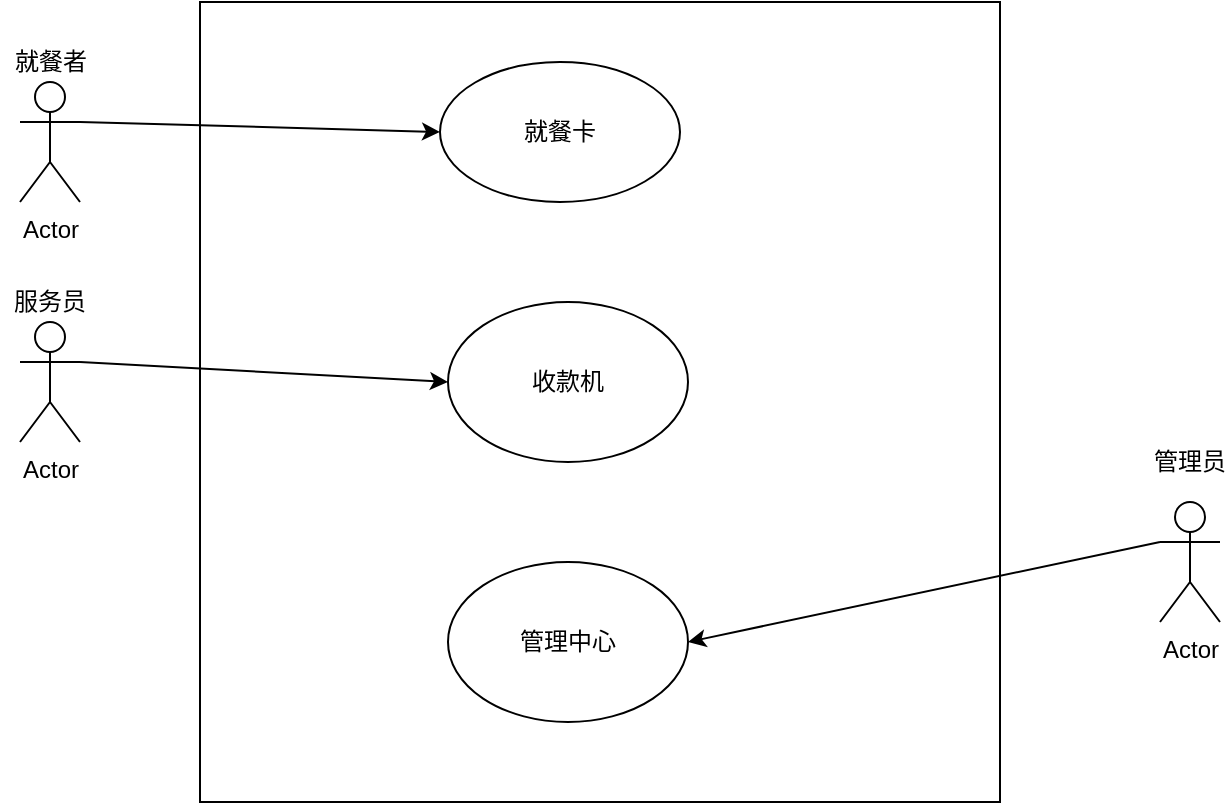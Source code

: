 <mxfile version="13.10.4" type="github">
  <diagram id="CRy8dmtSxsvZCO5glhTb" name="Page-1">
    <mxGraphModel dx="1077" dy="570" grid="1" gridSize="10" guides="1" tooltips="1" connect="1" arrows="1" fold="1" page="1" pageScale="1" pageWidth="827" pageHeight="1169" math="0" shadow="0">
      <root>
        <mxCell id="0" />
        <mxCell id="1" parent="0" />
        <mxCell id="RjovEn_DT_FDCInE2qvv-1" value="" style="whiteSpace=wrap;html=1;aspect=fixed;" vertex="1" parent="1">
          <mxGeometry x="170" y="110" width="400" height="400" as="geometry" />
        </mxCell>
        <mxCell id="RjovEn_DT_FDCInE2qvv-2" value="Actor" style="shape=umlActor;verticalLabelPosition=bottom;verticalAlign=top;html=1;outlineConnect=0;" vertex="1" parent="1">
          <mxGeometry x="80" y="150" width="30" height="60" as="geometry" />
        </mxCell>
        <mxCell id="RjovEn_DT_FDCInE2qvv-3" value="Actor" style="shape=umlActor;verticalLabelPosition=bottom;verticalAlign=top;html=1;outlineConnect=0;" vertex="1" parent="1">
          <mxGeometry x="80" y="270" width="30" height="60" as="geometry" />
        </mxCell>
        <mxCell id="RjovEn_DT_FDCInE2qvv-4" value="管理中心" style="ellipse;whiteSpace=wrap;html=1;" vertex="1" parent="1">
          <mxGeometry x="294" y="390" width="120" height="80" as="geometry" />
        </mxCell>
        <mxCell id="RjovEn_DT_FDCInE2qvv-5" value="就餐卡" style="ellipse;whiteSpace=wrap;html=1;" vertex="1" parent="1">
          <mxGeometry x="290" y="140" width="120" height="70" as="geometry" />
        </mxCell>
        <mxCell id="RjovEn_DT_FDCInE2qvv-7" value="Actor" style="shape=umlActor;verticalLabelPosition=bottom;verticalAlign=top;html=1;outlineConnect=0;" vertex="1" parent="1">
          <mxGeometry x="650" y="360" width="30" height="60" as="geometry" />
        </mxCell>
        <mxCell id="RjovEn_DT_FDCInE2qvv-8" value="收款机" style="ellipse;whiteSpace=wrap;html=1;" vertex="1" parent="1">
          <mxGeometry x="294" y="260" width="120" height="80" as="geometry" />
        </mxCell>
        <mxCell id="RjovEn_DT_FDCInE2qvv-11" value="就餐者" style="text;html=1;align=center;verticalAlign=middle;resizable=0;points=[];autosize=1;" vertex="1" parent="1">
          <mxGeometry x="70" y="130" width="50" height="20" as="geometry" />
        </mxCell>
        <mxCell id="RjovEn_DT_FDCInE2qvv-13" value="" style="endArrow=classic;html=1;exitX=1;exitY=0.333;exitDx=0;exitDy=0;exitPerimeter=0;entryX=0;entryY=0.5;entryDx=0;entryDy=0;" edge="1" parent="1" source="RjovEn_DT_FDCInE2qvv-2" target="RjovEn_DT_FDCInE2qvv-5">
          <mxGeometry width="50" height="50" relative="1" as="geometry">
            <mxPoint x="70" y="120" as="sourcePoint" />
            <mxPoint x="440" y="290" as="targetPoint" />
          </mxGeometry>
        </mxCell>
        <mxCell id="RjovEn_DT_FDCInE2qvv-14" value="服务员" style="text;html=1;strokeColor=none;fillColor=none;align=center;verticalAlign=middle;whiteSpace=wrap;rounded=0;" vertex="1" parent="1">
          <mxGeometry x="75" y="250" width="40" height="20" as="geometry" />
        </mxCell>
        <mxCell id="RjovEn_DT_FDCInE2qvv-15" value="" style="endArrow=classic;html=1;entryX=0;entryY=0.5;entryDx=0;entryDy=0;" edge="1" parent="1" target="RjovEn_DT_FDCInE2qvv-8">
          <mxGeometry width="50" height="50" relative="1" as="geometry">
            <mxPoint x="110" y="290" as="sourcePoint" />
            <mxPoint x="160" y="240" as="targetPoint" />
          </mxGeometry>
        </mxCell>
        <mxCell id="RjovEn_DT_FDCInE2qvv-16" value="管理员" style="text;html=1;strokeColor=none;fillColor=none;align=center;verticalAlign=middle;whiteSpace=wrap;rounded=0;" vertex="1" parent="1">
          <mxGeometry x="645" y="330" width="40" height="20" as="geometry" />
        </mxCell>
        <mxCell id="RjovEn_DT_FDCInE2qvv-17" value="" style="endArrow=classic;html=1;exitX=0;exitY=0.333;exitDx=0;exitDy=0;exitPerimeter=0;entryX=1;entryY=0.5;entryDx=0;entryDy=0;" edge="1" parent="1" source="RjovEn_DT_FDCInE2qvv-7" target="RjovEn_DT_FDCInE2qvv-4">
          <mxGeometry width="50" height="50" relative="1" as="geometry">
            <mxPoint x="530" y="420" as="sourcePoint" />
            <mxPoint x="600" y="370" as="targetPoint" />
          </mxGeometry>
        </mxCell>
      </root>
    </mxGraphModel>
  </diagram>
</mxfile>
